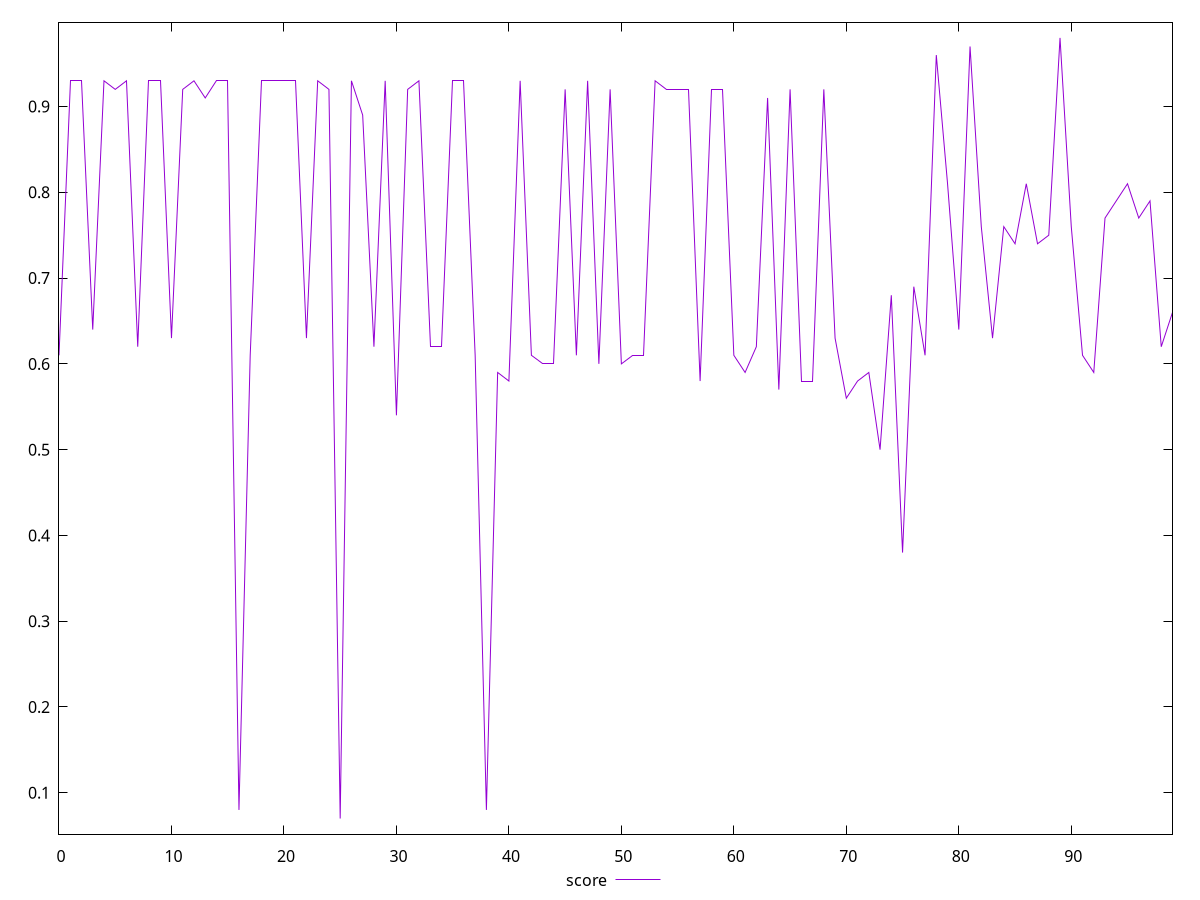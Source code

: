 reset

$score <<EOF
0 0.61
1 0.93
2 0.93
3 0.64
4 0.93
5 0.92
6 0.93
7 0.62
8 0.93
9 0.93
10 0.63
11 0.92
12 0.93
13 0.91
14 0.93
15 0.93
16 0.08
17 0.61
18 0.93
19 0.93
20 0.93
21 0.93
22 0.63
23 0.93
24 0.92
25 0.07
26 0.93
27 0.89
28 0.62
29 0.93
30 0.54
31 0.92
32 0.93
33 0.62
34 0.62
35 0.93
36 0.93
37 0.61
38 0.08
39 0.59
40 0.58
41 0.93
42 0.61
43 0.6
44 0.6
45 0.92
46 0.61
47 0.93
48 0.6
49 0.92
50 0.6
51 0.61
52 0.61
53 0.93
54 0.92
55 0.92
56 0.92
57 0.58
58 0.92
59 0.92
60 0.61
61 0.59
62 0.62
63 0.91
64 0.57
65 0.92
66 0.58
67 0.58
68 0.92
69 0.63
70 0.56
71 0.58
72 0.59
73 0.5
74 0.68
75 0.38
76 0.69
77 0.61
78 0.96
79 0.81
80 0.64
81 0.97
82 0.76
83 0.63
84 0.76
85 0.74
86 0.81
87 0.74
88 0.75
89 0.98
90 0.76
91 0.61
92 0.59
93 0.77
94 0.79
95 0.81
96 0.77
97 0.79
98 0.62
99 0.66
EOF

set key outside below
set xrange [0:99]
set yrange [0.05180000000000001:0.9982]
set trange [0.05180000000000001:0.9982]
set terminal svg size 640, 500 enhanced background rgb 'white'
set output "reprap/first-cpu-idle/samples/pages/score/values.svg"

plot $score title "score" with line

reset
